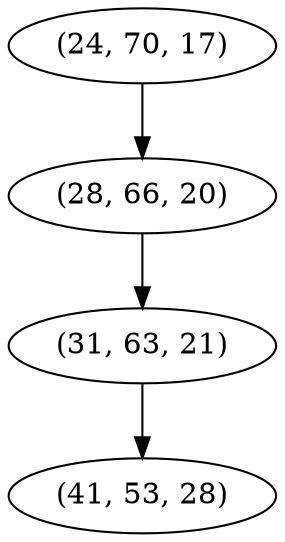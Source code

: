 digraph tree {
    "(24, 70, 17)";
    "(28, 66, 20)";
    "(31, 63, 21)";
    "(41, 53, 28)";
    "(24, 70, 17)" -> "(28, 66, 20)";
    "(28, 66, 20)" -> "(31, 63, 21)";
    "(31, 63, 21)" -> "(41, 53, 28)";
}
